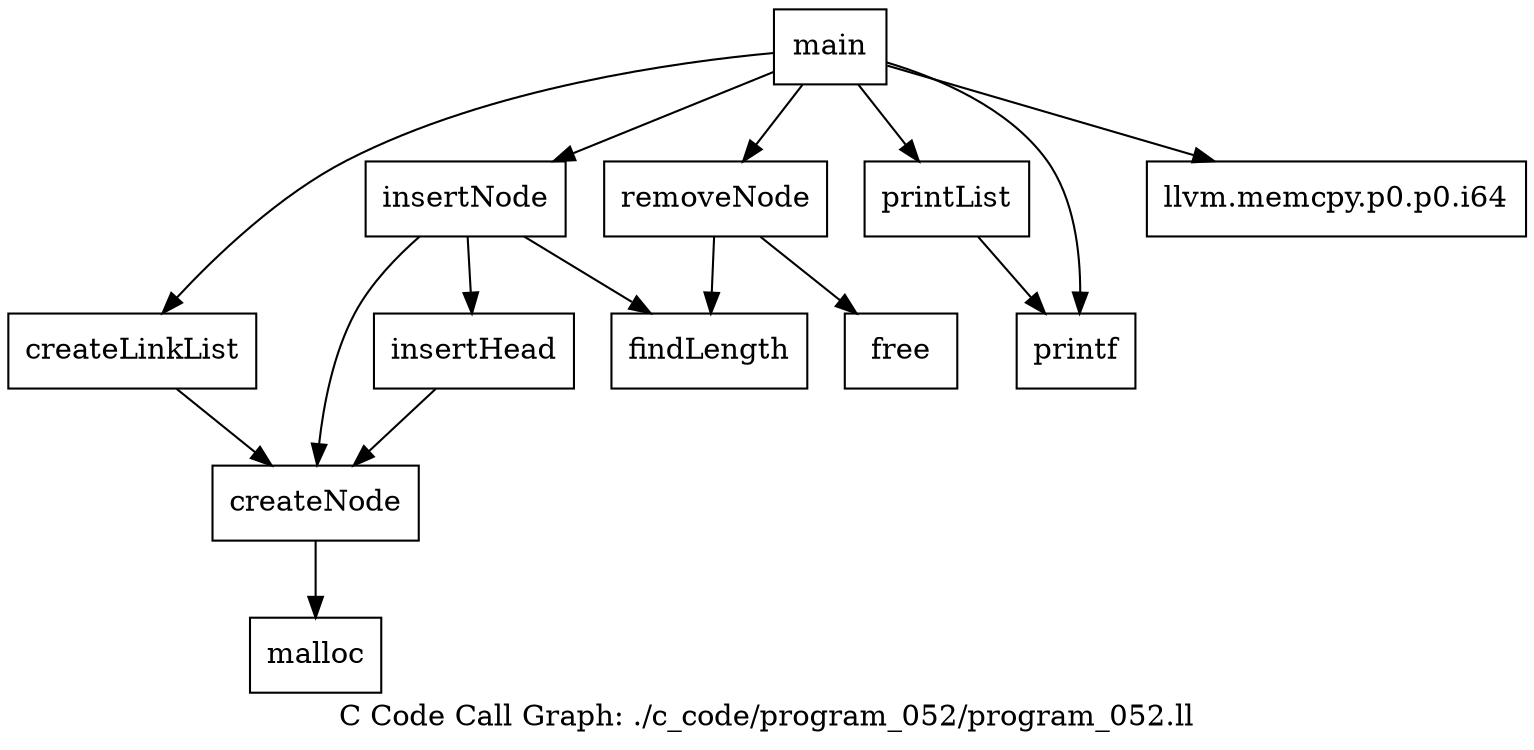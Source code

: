 digraph "C Code Call Graph: ./c_code/program_052/program_052.ll" {
	label="C Code Call Graph: ./c_code/program_052/program_052.ll";

	Node0x55c0ee248b00 [shape=record,label="{createNode}"];
	Node0x55c0ee248b00 -> Node0x55c0ee248b80;
	Node0x55c0ee248b80 [shape=record,label="{malloc}"];
	Node0x55c0ee251470 [shape=record,label="{createLinkList}"];
	Node0x55c0ee251470 -> Node0x55c0ee248b00;
	Node0x55c0ee2515a0 [shape=record,label="{findLength}"];
	Node0x55c0ee251620 [shape=record,label="{insertHead}"];
	Node0x55c0ee251620 -> Node0x55c0ee248b00;
	Node0x55c0ee2517f0 [shape=record,label="{insertNode}"];
	Node0x55c0ee2517f0 -> Node0x55c0ee2515a0;
	Node0x55c0ee2517f0 -> Node0x55c0ee248b00;
	Node0x55c0ee2517f0 -> Node0x55c0ee251620;
	Node0x55c0ee2518a0 [shape=record,label="{removeNode}"];
	Node0x55c0ee2518a0 -> Node0x55c0ee2515a0;
	Node0x55c0ee2518a0 -> Node0x55c0ee251920;
	Node0x55c0ee251920 [shape=record,label="{free}"];
	Node0x55c0ee251a50 [shape=record,label="{printList}"];
	Node0x55c0ee251a50 -> Node0x55c0ee251d60;
	Node0x55c0ee251d60 [shape=record,label="{printf}"];
	Node0x55c0ee251e10 [shape=record,label="{main}"];
	Node0x55c0ee251e10 -> Node0x55c0ee251e90;
	Node0x55c0ee251e10 -> Node0x55c0ee251470;
	Node0x55c0ee251e10 -> Node0x55c0ee251d60;
	Node0x55c0ee251e10 -> Node0x55c0ee251a50;
	Node0x55c0ee251e10 -> Node0x55c0ee2517f0;
	Node0x55c0ee251e10 -> Node0x55c0ee2518a0;
	Node0x55c0ee251e90 [shape=record,label="{llvm.memcpy.p0.p0.i64}"];
}
